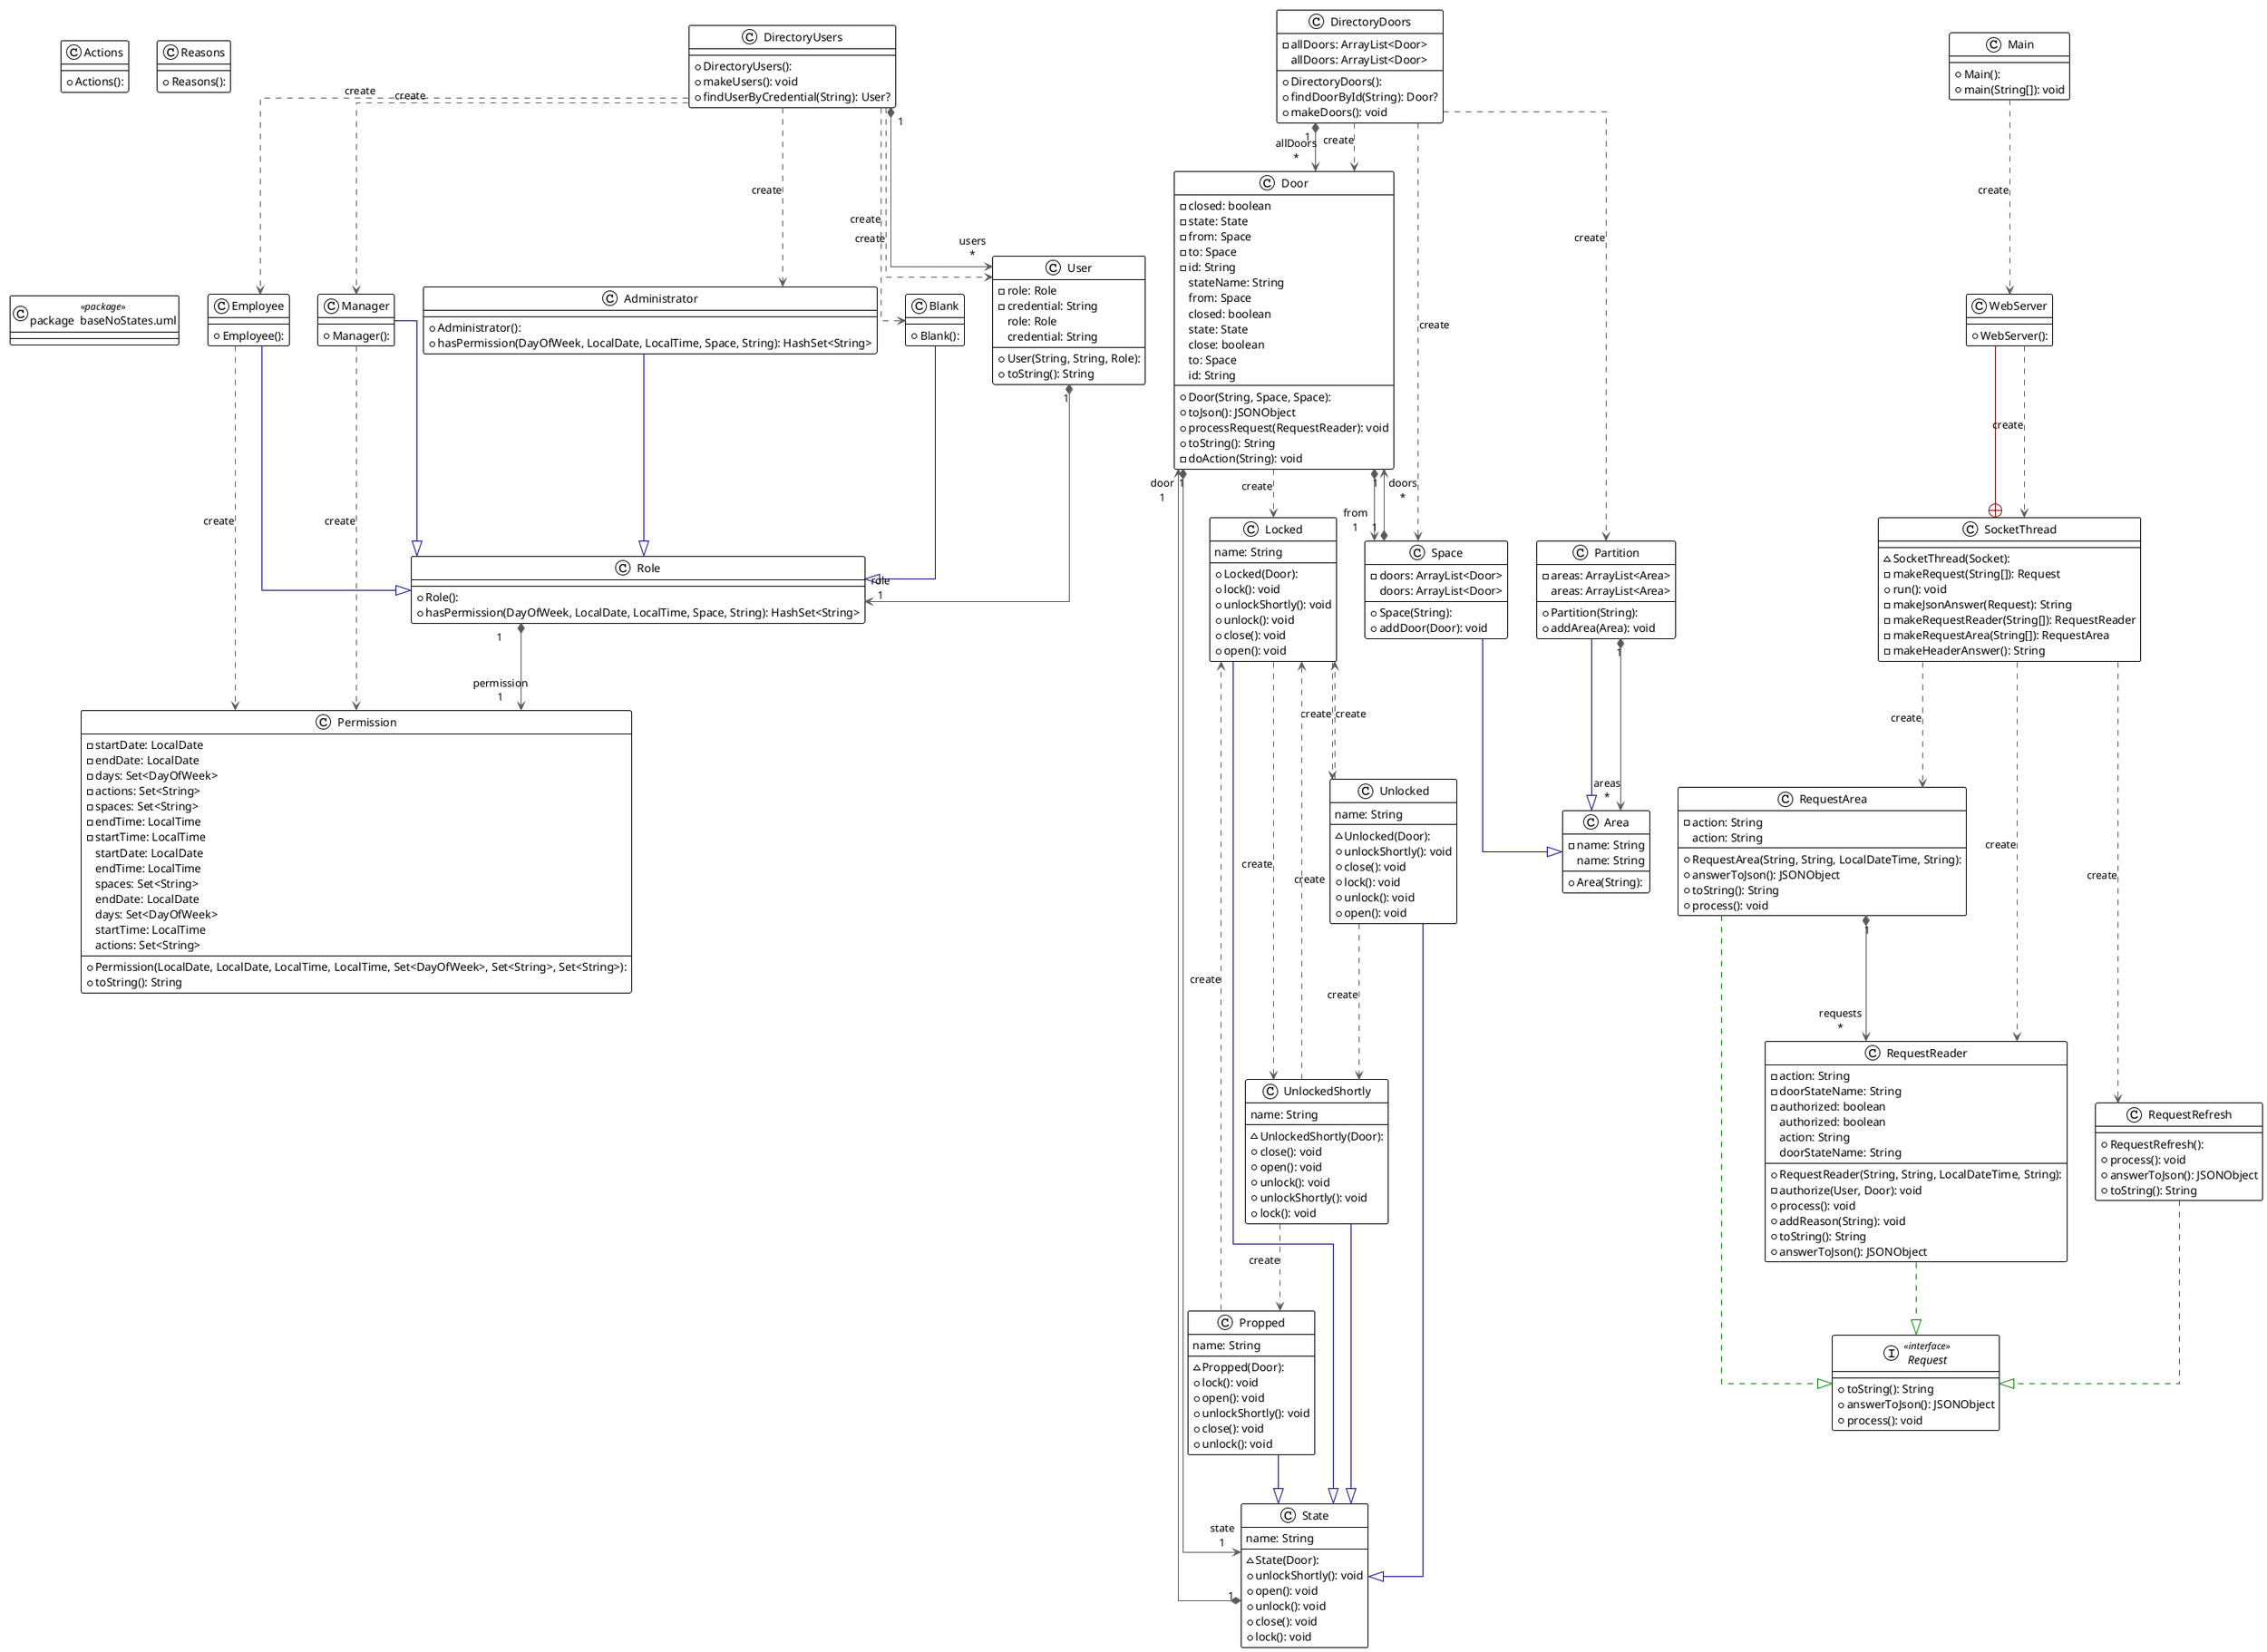@startuml

!theme plain
top to bottom direction
skinparam linetype ortho

class Actions {
  + Actions(): 
}
class Administrator {
  + Administrator(): 
  + hasPermission(DayOfWeek, LocalDate, LocalTime, Space, String): HashSet<String>
}
class Area {
  + Area(String): 
  - name: String
   name: String
}
class Blank {
  + Blank(): 
}
class DirectoryDoors {
  + DirectoryDoors(): 
  - allDoors: ArrayList<Door>
  + findDoorById(String): Door?
  + makeDoors(): void
   allDoors: ArrayList<Door>
}
class DirectoryUsers {
  + DirectoryUsers(): 
  + makeUsers(): void
  + findUserByCredential(String): User?
}
class Door {
  + Door(String, Space, Space): 
  - closed: boolean
  - state: State
  - from: Space
  - to: Space
  - id: String
  + toJson(): JSONObject
  + processRequest(RequestReader): void
  + toString(): String
  - doAction(String): void
   stateName: String
   from: Space
   closed: boolean
   state: State
   close: boolean
   to: Space
   id: String
}
class Employee {
  + Employee(): 
}
class Locked {
  + Locked(Door): 
  + lock(): void
  + unlockShortly(): void
  + unlock(): void
  + close(): void
  + open(): void
   name: String
}
class Main {
  + Main(): 
  + main(String[]): void
}
class Manager {
  + Manager(): 
}
class Partition {
  + Partition(String): 
  - areas: ArrayList<Area>
  + addArea(Area): void
   areas: ArrayList<Area>
}
class Permission {
  + Permission(LocalDate, LocalDate, LocalTime, LocalTime, Set<DayOfWeek>, Set<String>, Set<String>): 
  - startDate: LocalDate
  - endDate: LocalDate
  - days: Set<DayOfWeek>
  - actions: Set<String>
  - spaces: Set<String>
  - endTime: LocalTime
  - startTime: LocalTime
  + toString(): String
   startDate: LocalDate
   endTime: LocalTime
   spaces: Set<String>
   endDate: LocalDate
   days: Set<DayOfWeek>
   startTime: LocalTime
   actions: Set<String>
}
class Propped {
  ~ Propped(Door): 
  + lock(): void
  + open(): void
  + unlockShortly(): void
  + close(): void
  + unlock(): void
   name: String
}
class Reasons {
  + Reasons(): 
}
interface Request << interface >> {
  + toString(): String
  + answerToJson(): JSONObject
  + process(): void
}
class RequestArea {
  + RequestArea(String, String, LocalDateTime, String): 
  - action: String
  + answerToJson(): JSONObject
  + toString(): String
  + process(): void
   action: String
}
class RequestReader {
  + RequestReader(String, String, LocalDateTime, String): 
  - action: String
  - doorStateName: String
  - authorized: boolean
  - authorize(User, Door): void
  + process(): void
  + addReason(String): void
  + toString(): String
  + answerToJson(): JSONObject
   authorized: boolean
   action: String
   doorStateName: String
}
class RequestRefresh {
  + RequestRefresh(): 
  + process(): void
  + answerToJson(): JSONObject
  + toString(): String
}
class Role {
  + Role(): 
  + hasPermission(DayOfWeek, LocalDate, LocalTime, Space, String): HashSet<String>
}
class SocketThread {
  ~ SocketThread(Socket): 
  - makeRequest(String[]): Request
  + run(): void
  - makeJsonAnswer(Request): String
  - makeRequestReader(String[]): RequestReader
  - makeRequestArea(String[]): RequestArea
  - makeHeaderAnswer(): String
}
class Space {
  + Space(String): 
  - doors: ArrayList<Door>
  + addDoor(Door): void
   doors: ArrayList<Door>
}
class State {
  ~ State(Door): 
  + unlockShortly(): void
  + open(): void
  + unlock(): void
  + close(): void
  + lock(): void
   name: String
}
class Unlocked {
  ~ Unlocked(Door): 
  + unlockShortly(): void
  + close(): void
  + lock(): void
  + unlock(): void
  + open(): void
   name: String
}
class UnlockedShortly {
  ~ UnlockedShortly(Door): 
  + close(): void
  + open(): void
  + unlock(): void
  + unlockShortly(): void
  + lock(): void
   name: String
}
class User {
  + User(String, String, Role): 
  - role: Role
  - credential: String
  + toString(): String
   role: Role
   credential: String
}
class WebServer {
  + WebServer(): 
}
class node7 as "package  baseNoStates.uml" << package >>

Administrator    -[#000082,plain]-^  Role            
Blank            -[#000082,plain]-^  Role            
DirectoryDoors  "1" *-[#595959,plain]-> "allDoors\n*" Door            
DirectoryDoors   -[#595959,dashed]->  Door            : "«create»"
DirectoryDoors   -[#595959,dashed]->  Partition       : "«create»"
DirectoryDoors   -[#595959,dashed]->  Space           : "«create»"
DirectoryUsers   -[#595959,dashed]->  Administrator   : "«create»"
DirectoryUsers   -[#595959,dashed]->  Blank           : "«create»"
DirectoryUsers   -[#595959,dashed]->  Employee        : "«create»"
DirectoryUsers   -[#595959,dashed]->  Manager         : "«create»"
DirectoryUsers  "1" *-[#595959,plain]-> "users\n*" User            
DirectoryUsers   -[#595959,dashed]->  User            : "«create»"
Door             -[#595959,dashed]->  Locked          : "«create»"
Door            "1" *-[#595959,plain]-> "from\n1" Space           
Door            "1" *-[#595959,plain]-> "state\n1" State           
Employee         -[#595959,dashed]->  Permission      : "«create»"
Employee         -[#000082,plain]-^  Role            
Locked           -[#000082,plain]-^  State           
Locked           -[#595959,dashed]->  Unlocked        : "«create»"
Locked           -[#595959,dashed]->  UnlockedShortly : "«create»"
Main             -[#595959,dashed]->  WebServer       : "«create»"
Manager          -[#595959,dashed]->  Permission      : "«create»"
Manager          -[#000082,plain]-^  Role            
Partition        -[#000082,plain]-^  Area            
Partition       "1" *-[#595959,plain]-> "areas\n*" Area            
Propped          -[#595959,dashed]->  Locked          : "«create»"
Propped          -[#000082,plain]-^  State           
RequestArea      -[#008200,dashed]-^  Request         
RequestArea     "1" *-[#595959,plain]-> "requests\n*" RequestReader   
RequestReader    -[#008200,dashed]-^  Request         
RequestRefresh   -[#008200,dashed]-^  Request         
Role            "1" *-[#595959,plain]-> "permission\n1" Permission      
SocketThread     -[#595959,dashed]->  RequestArea     : "«create»"
SocketThread     -[#595959,dashed]->  RequestReader   : "«create»"
SocketThread     -[#595959,dashed]->  RequestRefresh  : "«create»"
SocketThread     +-[#820000,plain]-  WebServer       
Space            -[#000082,plain]-^  Area            
Space           "1" *-[#595959,plain]-> "doors\n*" Door            
State           "1" *-[#595959,plain]-> "door\n1" Door            
Unlocked         -[#595959,dashed]->  Locked          : "«create»"
Unlocked         -[#000082,plain]-^  State           
Unlocked         -[#595959,dashed]->  UnlockedShortly : "«create»"
UnlockedShortly  -[#595959,dashed]->  Locked          : "«create»"
UnlockedShortly  -[#595959,dashed]->  Propped         : "«create»"
UnlockedShortly  -[#000082,plain]-^  State           
User            "1" *-[#595959,plain]-> "role\n1" Role            
WebServer        -[#595959,dashed]->  SocketThread    : "«create»"
@enduml
